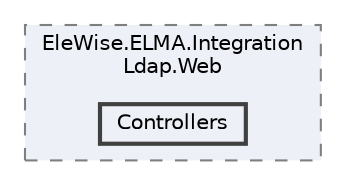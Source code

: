digraph "Web/Modules/EleWise.ELMA.IntegrationLdap.Web/Controllers"
{
 // LATEX_PDF_SIZE
  bgcolor="transparent";
  edge [fontname=Helvetica,fontsize=10,labelfontname=Helvetica,labelfontsize=10];
  node [fontname=Helvetica,fontsize=10,shape=box,height=0.2,width=0.4];
  compound=true
  subgraph clusterdir_560571d17a309981c27b8732fcd2dca4 {
    graph [ bgcolor="#edf0f7", pencolor="grey50", label="EleWise.ELMA.Integration\lLdap.Web", fontname=Helvetica,fontsize=10 style="filled,dashed", URL="dir_560571d17a309981c27b8732fcd2dca4.html",tooltip=""]
  dir_f3a75f694b336ba1c28de5d68565cf7e [label="Controllers", fillcolor="#edf0f7", color="grey25", style="filled,bold", URL="dir_f3a75f694b336ba1c28de5d68565cf7e.html",tooltip=""];
  }
}
